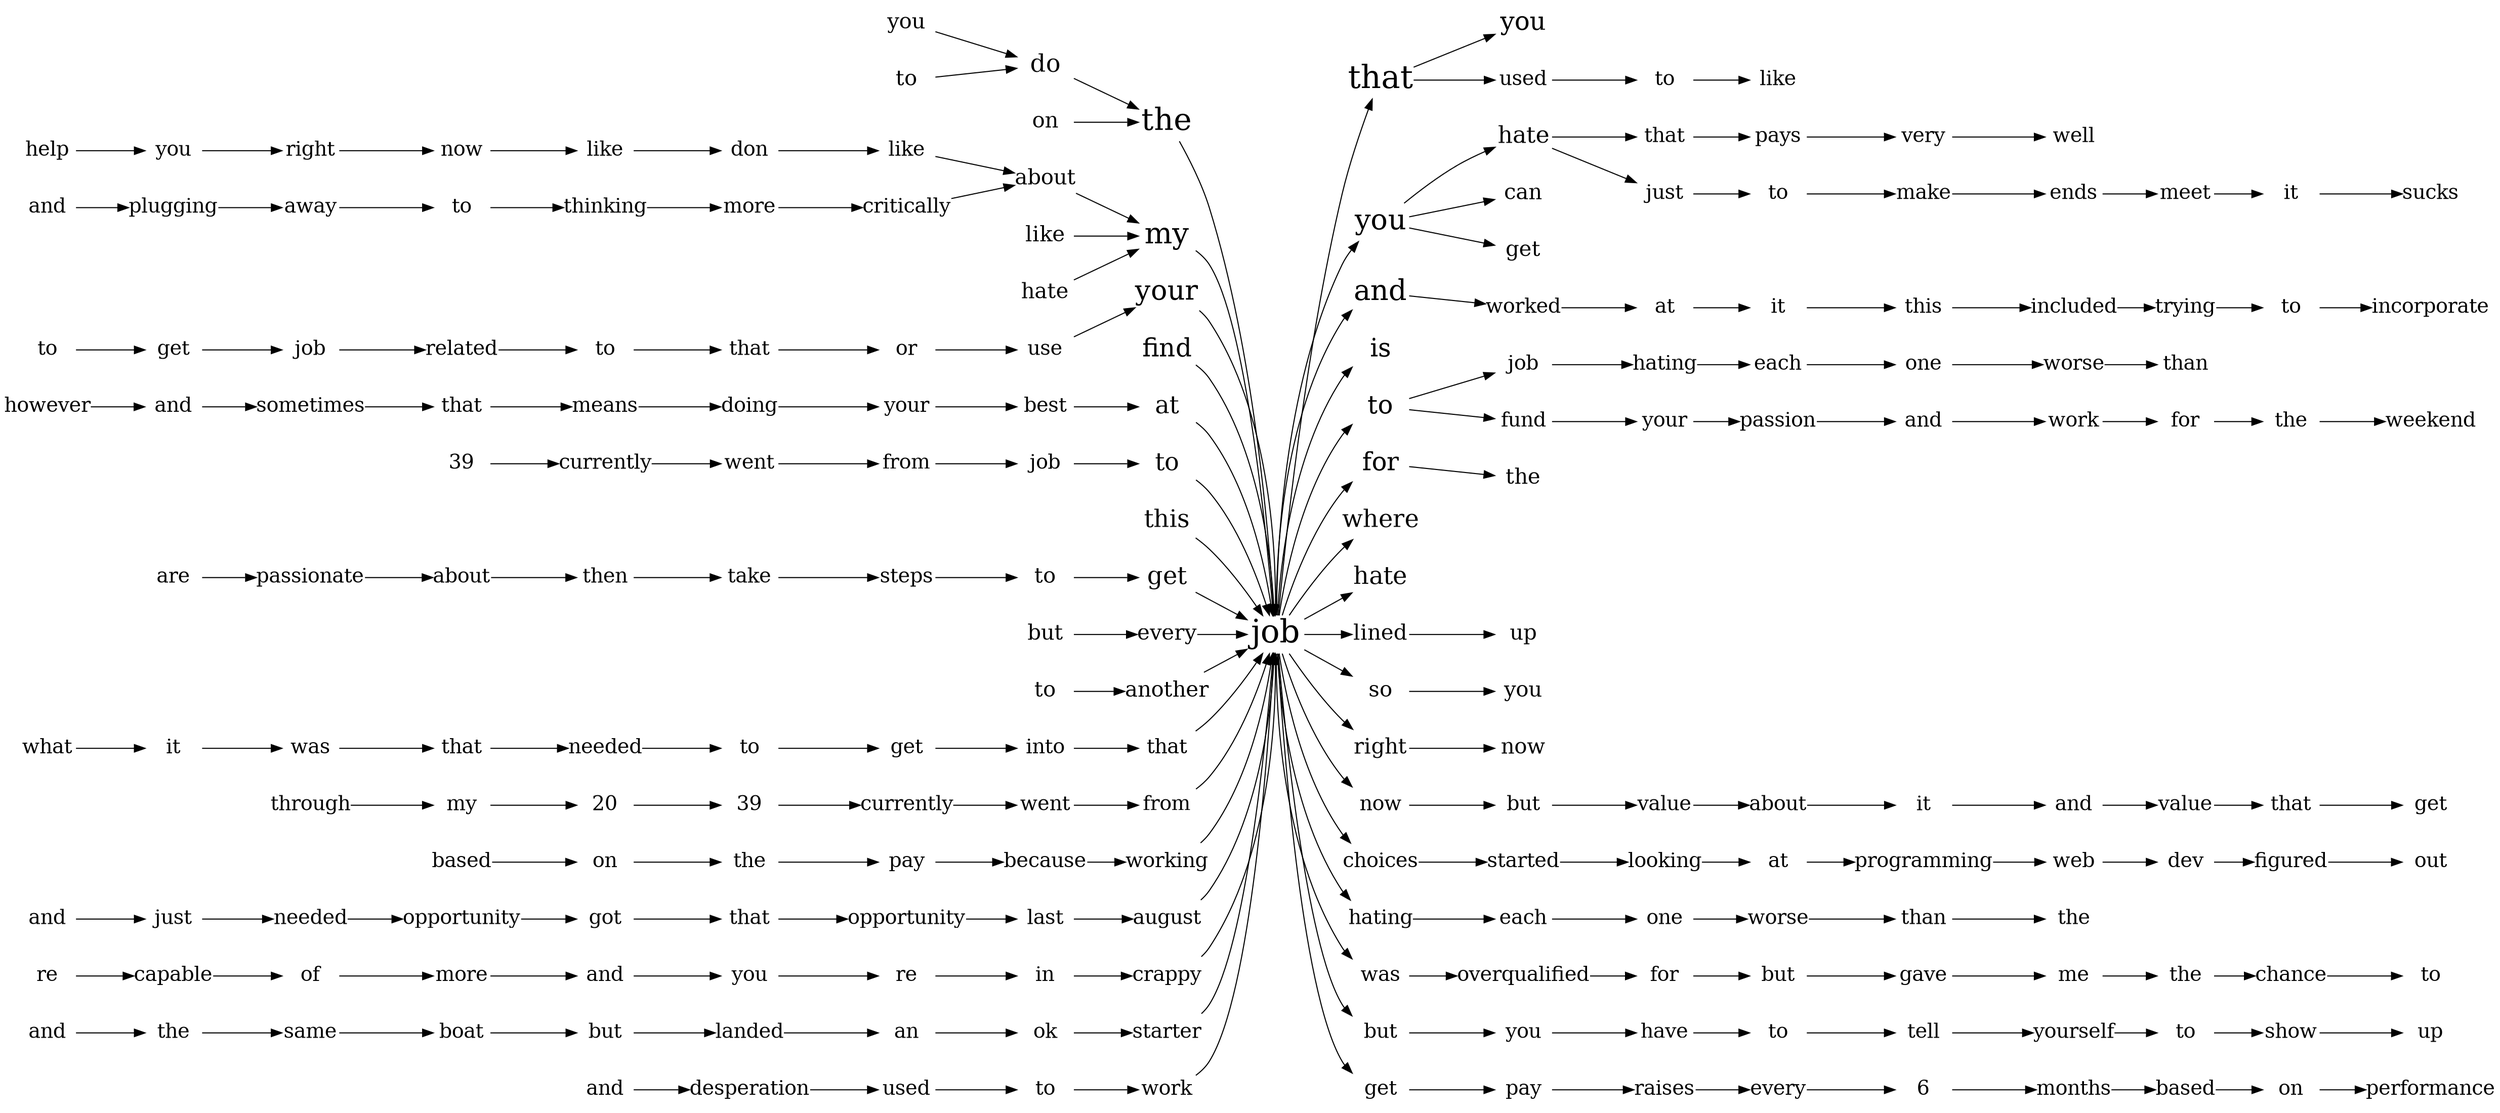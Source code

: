 digraph job {
	graph [rankdir=LR]
	node [margin=0 shape=plaintext]
	job [label=job fontsize=30]
	"the-bwd-the" [label=the fontsize=29]
	"do-bwd-the-do" [label=do fontsize=23]
	"you-bwd-the-do-you" [label=you fontsize=20]
	"you-bwd-the-do-you" -> "do-bwd-the-do"
	"to-bwd-the-do-to" [label=to fontsize=20]
	"to-bwd-the-do-to" -> "do-bwd-the-do"
	"do-bwd-the-do" -> "the-bwd-the"
	"on-bwd-the-on" [label=on fontsize=20]
	"on-bwd-the-on" -> "the-bwd-the"
	"the-bwd-the" -> job
	"my-bwd-my" [label=my fontsize=28]
	"about-bwd-my-about" [label=about fontsize=20]
	"like-bwd-my-about-like" [label=like fontsize=19]
	"don-bwd-my-about-like-don" [label=don fontsize=19]
	"like-bwd-my-about-like-don-like" [label=like fontsize=19]
	"now-bwd-my-about-like-don-like-now" [label=now fontsize=19]
	"right-bwd-my-about-like-don-like-now-right" [label=right fontsize=19]
	"you-bwd-my-about-like-don-like-now-right-you" [label=you fontsize=19]
	"help-bwd-my-about-like-don-like-now-right-you-help" [label=help fontsize=19]
	"help-bwd-my-about-like-don-like-now-right-you-help" -> "you-bwd-my-about-like-don-like-now-right-you"
	"you-bwd-my-about-like-don-like-now-right-you" -> "right-bwd-my-about-like-don-like-now-right"
	"right-bwd-my-about-like-don-like-now-right" -> "now-bwd-my-about-like-don-like-now"
	"now-bwd-my-about-like-don-like-now" -> "like-bwd-my-about-like-don-like"
	"like-bwd-my-about-like-don-like" -> "don-bwd-my-about-like-don"
	"don-bwd-my-about-like-don" -> "like-bwd-my-about-like"
	"like-bwd-my-about-like" -> "about-bwd-my-about"
	"critically-bwd-my-about-critically" [label=critically fontsize=19]
	"more-bwd-my-about-critically-more" [label=more fontsize=19]
	"thinking-bwd-my-about-critically-more-thinking" [label=thinking fontsize=19]
	"to-bwd-my-about-critically-more-thinking-to" [label=to fontsize=19]
	"away-bwd-my-about-critically-more-thinking-to-away" [label=away fontsize=19]
	"plugging-bwd-my-about-critically-more-thinking-to-away-plugging" [label=plugging fontsize=19]
	"and-bwd-my-about-critically-more-thinking-to-away-plugging-and" [label=and fontsize=19]
	"and-bwd-my-about-critically-more-thinking-to-away-plugging-and" -> "plugging-bwd-my-about-critically-more-thinking-to-away-plugging"
	"plugging-bwd-my-about-critically-more-thinking-to-away-plugging" -> "away-bwd-my-about-critically-more-thinking-to-away"
	"away-bwd-my-about-critically-more-thinking-to-away" -> "to-bwd-my-about-critically-more-thinking-to"
	"to-bwd-my-about-critically-more-thinking-to" -> "thinking-bwd-my-about-critically-more-thinking"
	"thinking-bwd-my-about-critically-more-thinking" -> "more-bwd-my-about-critically-more"
	"more-bwd-my-about-critically-more" -> "critically-bwd-my-about-critically"
	"critically-bwd-my-about-critically" -> "about-bwd-my-about"
	"about-bwd-my-about" -> "my-bwd-my"
	"like-bwd-my-like" [label=like fontsize=20]
	"like-bwd-my-like" -> "my-bwd-my"
	"hate-bwd-my-hate" [label=hate fontsize=20]
	"hate-bwd-my-hate" -> "my-bwd-my"
	"my-bwd-my" -> job
	"your-bwd-your" [label=your fontsize=26]
	"use-bwd-your-use" [label=use fontsize=19]
	"or-bwd-your-use-or" [label=or fontsize=19]
	"that-bwd-your-use-or-that" [label=that fontsize=19]
	"to-bwd-your-use-or-that-to" [label=to fontsize=19]
	"related-bwd-your-use-or-that-to-related" [label=related fontsize=19]
	"job-bwd-your-use-or-that-to-related-job" [label=job fontsize=19]
	"get-bwd-your-use-or-that-to-related-job-get" [label=get fontsize=19]
	"to-bwd-your-use-or-that-to-related-job-get-to" [label=to fontsize=19]
	"to-bwd-your-use-or-that-to-related-job-get-to" -> "get-bwd-your-use-or-that-to-related-job-get"
	"get-bwd-your-use-or-that-to-related-job-get" -> "job-bwd-your-use-or-that-to-related-job"
	"job-bwd-your-use-or-that-to-related-job" -> "related-bwd-your-use-or-that-to-related"
	"related-bwd-your-use-or-that-to-related" -> "to-bwd-your-use-or-that-to"
	"to-bwd-your-use-or-that-to" -> "that-bwd-your-use-or-that"
	"that-bwd-your-use-or-that" -> "or-bwd-your-use-or"
	"or-bwd-your-use-or" -> "use-bwd-your-use"
	"use-bwd-your-use" -> "your-bwd-your"
	"your-bwd-your" -> job
	"find-bwd-find" [label=find fontsize=24]
	"find-bwd-find" -> job
	"at-bwd-at" [label=at fontsize=23]
	"best-bwd-at-best" [label=best fontsize=19]
	"your-bwd-at-best-your" [label=your fontsize=19]
	"doing-bwd-at-best-your-doing" [label=doing fontsize=19]
	"means-bwd-at-best-your-doing-means" [label=means fontsize=19]
	"that-bwd-at-best-your-doing-means-that" [label=that fontsize=19]
	"sometimes-bwd-at-best-your-doing-means-that-sometimes" [label=sometimes fontsize=19]
	"and-bwd-at-best-your-doing-means-that-sometimes-and" [label=and fontsize=19]
	"however-bwd-at-best-your-doing-means-that-sometimes-and-however" [label=however fontsize=19]
	"however-bwd-at-best-your-doing-means-that-sometimes-and-however" -> "and-bwd-at-best-your-doing-means-that-sometimes-and"
	"and-bwd-at-best-your-doing-means-that-sometimes-and" -> "sometimes-bwd-at-best-your-doing-means-that-sometimes"
	"sometimes-bwd-at-best-your-doing-means-that-sometimes" -> "that-bwd-at-best-your-doing-means-that"
	"that-bwd-at-best-your-doing-means-that" -> "means-bwd-at-best-your-doing-means"
	"means-bwd-at-best-your-doing-means" -> "doing-bwd-at-best-your-doing"
	"doing-bwd-at-best-your-doing" -> "your-bwd-at-best-your"
	"your-bwd-at-best-your" -> "best-bwd-at-best"
	"best-bwd-at-best" -> "at-bwd-at"
	"at-bwd-at" -> job
	"to-bwd-to" [label=to fontsize=23]
	"job-bwd-to-job" [label=job fontsize=19]
	"from-bwd-to-job-from" [label=from fontsize=19]
	"went-bwd-to-job-from-went" [label=went fontsize=19]
	"currently-bwd-to-job-from-went-currently" [label=currently fontsize=19]
	"39-bwd-to-job-from-went-currently-39" [label=39 fontsize=19]
	"39-bwd-to-job-from-went-currently-39" -> "currently-bwd-to-job-from-went-currently"
	"currently-bwd-to-job-from-went-currently" -> "went-bwd-to-job-from-went"
	"went-bwd-to-job-from-went" -> "from-bwd-to-job-from"
	"from-bwd-to-job-from" -> "job-bwd-to-job"
	"job-bwd-to-job" -> "to-bwd-to"
	"to-bwd-to" -> job
	"this-bwd-this" [label=this fontsize=23]
	"this-bwd-this" -> job
	"get-bwd-get" [label=get fontsize=23]
	"to-bwd-get-to" [label=to fontsize=20]
	"steps-bwd-get-to-steps" [label=steps fontsize=19]
	"take-bwd-get-to-steps-take" [label=take fontsize=19]
	"then-bwd-get-to-steps-take-then" [label=then fontsize=19]
	"about-bwd-get-to-steps-take-then-about" [label=about fontsize=19]
	"passionate-bwd-get-to-steps-take-then-about-passionate" [label=passionate fontsize=19]
	"are-bwd-get-to-steps-take-then-about-passionate-are" [label=are fontsize=19]
	"are-bwd-get-to-steps-take-then-about-passionate-are" -> "passionate-bwd-get-to-steps-take-then-about-passionate"
	"passionate-bwd-get-to-steps-take-then-about-passionate" -> "about-bwd-get-to-steps-take-then-about"
	"about-bwd-get-to-steps-take-then-about" -> "then-bwd-get-to-steps-take-then"
	"then-bwd-get-to-steps-take-then" -> "take-bwd-get-to-steps-take"
	"take-bwd-get-to-steps-take" -> "steps-bwd-get-to-steps"
	"steps-bwd-get-to-steps" -> "to-bwd-get-to"
	"to-bwd-get-to" -> "get-bwd-get"
	"get-bwd-get" -> job
	"every-bwd-every" [label=every fontsize=20]
	"but-bwd-every-but" [label=but fontsize=20]
	"but-bwd-every-but" -> "every-bwd-every"
	"every-bwd-every" -> job
	"another-bwd-another" [label=another fontsize=20]
	"to-bwd-another-to" [label=to fontsize=20]
	"to-bwd-another-to" -> "another-bwd-another"
	"another-bwd-another" -> job
	"that-bwd-that" [label=that fontsize=19]
	"into-bwd-that-into" [label=into fontsize=19]
	"get-bwd-that-into-get" [label=get fontsize=19]
	"to-bwd-that-into-get-to" [label=to fontsize=19]
	"needed-bwd-that-into-get-to-needed" [label=needed fontsize=19]
	"that-bwd-that-into-get-to-needed-that" [label=that fontsize=19]
	"was-bwd-that-into-get-to-needed-that-was" [label=was fontsize=19]
	"it-bwd-that-into-get-to-needed-that-was-it" [label=it fontsize=19]
	"what-bwd-that-into-get-to-needed-that-was-it-what" [label=what fontsize=19]
	"what-bwd-that-into-get-to-needed-that-was-it-what" -> "it-bwd-that-into-get-to-needed-that-was-it"
	"it-bwd-that-into-get-to-needed-that-was-it" -> "was-bwd-that-into-get-to-needed-that-was"
	"was-bwd-that-into-get-to-needed-that-was" -> "that-bwd-that-into-get-to-needed-that"
	"that-bwd-that-into-get-to-needed-that" -> "needed-bwd-that-into-get-to-needed"
	"needed-bwd-that-into-get-to-needed" -> "to-bwd-that-into-get-to"
	"to-bwd-that-into-get-to" -> "get-bwd-that-into-get"
	"get-bwd-that-into-get" -> "into-bwd-that-into"
	"into-bwd-that-into" -> "that-bwd-that"
	"that-bwd-that" -> job
	"from-bwd-from" [label=from fontsize=19]
	"went-bwd-from-went" [label=went fontsize=19]
	"currently-bwd-from-went-currently" [label=currently fontsize=19]
	"39-bwd-from-went-currently-39" [label=39 fontsize=19]
	"20-bwd-from-went-currently-39-20" [label=20 fontsize=19]
	"my-bwd-from-went-currently-39-20-my" [label=my fontsize=19]
	"through-bwd-from-went-currently-39-20-my-through" [label=through fontsize=19]
	"through-bwd-from-went-currently-39-20-my-through" -> "my-bwd-from-went-currently-39-20-my"
	"my-bwd-from-went-currently-39-20-my" -> "20-bwd-from-went-currently-39-20"
	"20-bwd-from-went-currently-39-20" -> "39-bwd-from-went-currently-39"
	"39-bwd-from-went-currently-39" -> "currently-bwd-from-went-currently"
	"currently-bwd-from-went-currently" -> "went-bwd-from-went"
	"went-bwd-from-went" -> "from-bwd-from"
	"from-bwd-from" -> job
	"working-bwd-working" [label=working fontsize=19]
	"because-bwd-working-because" [label=because fontsize=19]
	"pay-bwd-working-because-pay" [label=pay fontsize=19]
	"the-bwd-working-because-pay-the" [label=the fontsize=19]
	"on-bwd-working-because-pay-the-on" [label=on fontsize=19]
	"based-bwd-working-because-pay-the-on-based" [label=based fontsize=19]
	"based-bwd-working-because-pay-the-on-based" -> "on-bwd-working-because-pay-the-on"
	"on-bwd-working-because-pay-the-on" -> "the-bwd-working-because-pay-the"
	"the-bwd-working-because-pay-the" -> "pay-bwd-working-because-pay"
	"pay-bwd-working-because-pay" -> "because-bwd-working-because"
	"because-bwd-working-because" -> "working-bwd-working"
	"working-bwd-working" -> job
	"august-bwd-august" [label=august fontsize=19]
	"last-bwd-august-last" [label=last fontsize=19]
	"opportunity-bwd-august-last-opportunity" [label=opportunity fontsize=19]
	"that-bwd-august-last-opportunity-that" [label=that fontsize=19]
	"got-bwd-august-last-opportunity-that-got" [label=got fontsize=19]
	"opportunity-bwd-august-last-opportunity-that-got-opportunity" [label=opportunity fontsize=19]
	"needed-bwd-august-last-opportunity-that-got-opportunity-needed" [label=needed fontsize=19]
	"just-bwd-august-last-opportunity-that-got-opportunity-needed-just" [label=just fontsize=19]
	"and-bwd-august-last-opportunity-that-got-opportunity-needed-just-and" [label=and fontsize=19]
	"and-bwd-august-last-opportunity-that-got-opportunity-needed-just-and" -> "just-bwd-august-last-opportunity-that-got-opportunity-needed-just"
	"just-bwd-august-last-opportunity-that-got-opportunity-needed-just" -> "needed-bwd-august-last-opportunity-that-got-opportunity-needed"
	"needed-bwd-august-last-opportunity-that-got-opportunity-needed" -> "opportunity-bwd-august-last-opportunity-that-got-opportunity"
	"opportunity-bwd-august-last-opportunity-that-got-opportunity" -> "got-bwd-august-last-opportunity-that-got"
	"got-bwd-august-last-opportunity-that-got" -> "that-bwd-august-last-opportunity-that"
	"that-bwd-august-last-opportunity-that" -> "opportunity-bwd-august-last-opportunity"
	"opportunity-bwd-august-last-opportunity" -> "last-bwd-august-last"
	"last-bwd-august-last" -> "august-bwd-august"
	"august-bwd-august" -> job
	"crappy-bwd-crappy" [label=crappy fontsize=19]
	"in-bwd-crappy-in" [label=in fontsize=19]
	"re-bwd-crappy-in-re" [label=re fontsize=19]
	"you-bwd-crappy-in-re-you" [label=you fontsize=19]
	"and-bwd-crappy-in-re-you-and" [label=and fontsize=19]
	"more-bwd-crappy-in-re-you-and-more" [label=more fontsize=19]
	"of-bwd-crappy-in-re-you-and-more-of" [label=of fontsize=19]
	"capable-bwd-crappy-in-re-you-and-more-of-capable" [label=capable fontsize=19]
	"re-bwd-crappy-in-re-you-and-more-of-capable-re" [label=re fontsize=19]
	"re-bwd-crappy-in-re-you-and-more-of-capable-re" -> "capable-bwd-crappy-in-re-you-and-more-of-capable"
	"capable-bwd-crappy-in-re-you-and-more-of-capable" -> "of-bwd-crappy-in-re-you-and-more-of"
	"of-bwd-crappy-in-re-you-and-more-of" -> "more-bwd-crappy-in-re-you-and-more"
	"more-bwd-crappy-in-re-you-and-more" -> "and-bwd-crappy-in-re-you-and"
	"and-bwd-crappy-in-re-you-and" -> "you-bwd-crappy-in-re-you"
	"you-bwd-crappy-in-re-you" -> "re-bwd-crappy-in-re"
	"re-bwd-crappy-in-re" -> "in-bwd-crappy-in"
	"in-bwd-crappy-in" -> "crappy-bwd-crappy"
	"crappy-bwd-crappy" -> job
	"starter-bwd-starter" [label=starter fontsize=19]
	"ok-bwd-starter-ok" [label=ok fontsize=19]
	"an-bwd-starter-ok-an" [label=an fontsize=19]
	"landed-bwd-starter-ok-an-landed" [label=landed fontsize=19]
	"but-bwd-starter-ok-an-landed-but" [label=but fontsize=19]
	"boat-bwd-starter-ok-an-landed-but-boat" [label=boat fontsize=19]
	"same-bwd-starter-ok-an-landed-but-boat-same" [label=same fontsize=19]
	"the-bwd-starter-ok-an-landed-but-boat-same-the" [label=the fontsize=19]
	"and-bwd-starter-ok-an-landed-but-boat-same-the-and" [label=and fontsize=19]
	"and-bwd-starter-ok-an-landed-but-boat-same-the-and" -> "the-bwd-starter-ok-an-landed-but-boat-same-the"
	"the-bwd-starter-ok-an-landed-but-boat-same-the" -> "same-bwd-starter-ok-an-landed-but-boat-same"
	"same-bwd-starter-ok-an-landed-but-boat-same" -> "boat-bwd-starter-ok-an-landed-but-boat"
	"boat-bwd-starter-ok-an-landed-but-boat" -> "but-bwd-starter-ok-an-landed-but"
	"but-bwd-starter-ok-an-landed-but" -> "landed-bwd-starter-ok-an-landed"
	"landed-bwd-starter-ok-an-landed" -> "an-bwd-starter-ok-an"
	"an-bwd-starter-ok-an" -> "ok-bwd-starter-ok"
	"ok-bwd-starter-ok" -> "starter-bwd-starter"
	"starter-bwd-starter" -> job
	"work-bwd-work" [label=work fontsize=19]
	"to-bwd-work-to" [label=to fontsize=19]
	"used-bwd-work-to-used" [label=used fontsize=19]
	"desperation-bwd-work-to-used-desperation" [label=desperation fontsize=19]
	"and-bwd-work-to-used-desperation-and" [label=and fontsize=19]
	"and-bwd-work-to-used-desperation-and" -> "desperation-bwd-work-to-used-desperation"
	"desperation-bwd-work-to-used-desperation" -> "used-bwd-work-to-used"
	"used-bwd-work-to-used" -> "to-bwd-work-to"
	"to-bwd-work-to" -> "work-bwd-work"
	"work-bwd-work" -> job
	"that-fwd-that" [label=that fontsize=30]
	"you-fwd-that-you" [label=you fontsize=24]
	"that-fwd-that" -> "you-fwd-that-you"
	"used-fwd-that-used" [label=used fontsize=19]
	"to-fwd-that-used-to" [label=to fontsize=19]
	"like-fwd-that-used-to-like" [label=like fontsize=19]
	"to-fwd-that-used-to" -> "like-fwd-that-used-to-like"
	"used-fwd-that-used" -> "to-fwd-that-used-to"
	"that-fwd-that" -> "used-fwd-that-used"
	job -> "that-fwd-that"
	"you-fwd-you" [label=you fontsize=27]
	"hate-fwd-you-hate" [label=hate fontsize=22]
	"that-fwd-you-hate-that" [label=that fontsize=19]
	"pays-fwd-you-hate-that-pays" [label=pays fontsize=19]
	"very-fwd-you-hate-that-pays-very" [label=very fontsize=19]
	"well-fwd-you-hate-that-pays-very-well" [label=well fontsize=19]
	"very-fwd-you-hate-that-pays-very" -> "well-fwd-you-hate-that-pays-very-well"
	"pays-fwd-you-hate-that-pays" -> "very-fwd-you-hate-that-pays-very"
	"that-fwd-you-hate-that" -> "pays-fwd-you-hate-that-pays"
	"hate-fwd-you-hate" -> "that-fwd-you-hate-that"
	"just-fwd-you-hate-just" [label=just fontsize=19]
	"to-fwd-you-hate-just-to" [label=to fontsize=19]
	"make-fwd-you-hate-just-to-make" [label=make fontsize=19]
	"ends-fwd-you-hate-just-to-make-ends" [label=ends fontsize=19]
	"meet-fwd-you-hate-just-to-make-ends-meet" [label=meet fontsize=19]
	"it-fwd-you-hate-just-to-make-ends-meet-it" [label=it fontsize=19]
	"sucks-fwd-you-hate-just-to-make-ends-meet-it-sucks" [label=sucks fontsize=19]
	"it-fwd-you-hate-just-to-make-ends-meet-it" -> "sucks-fwd-you-hate-just-to-make-ends-meet-it-sucks"
	"meet-fwd-you-hate-just-to-make-ends-meet" -> "it-fwd-you-hate-just-to-make-ends-meet-it"
	"ends-fwd-you-hate-just-to-make-ends" -> "meet-fwd-you-hate-just-to-make-ends-meet"
	"make-fwd-you-hate-just-to-make" -> "ends-fwd-you-hate-just-to-make-ends"
	"to-fwd-you-hate-just-to" -> "make-fwd-you-hate-just-to-make"
	"just-fwd-you-hate-just" -> "to-fwd-you-hate-just-to"
	"hate-fwd-you-hate" -> "just-fwd-you-hate-just"
	"you-fwd-you" -> "hate-fwd-you-hate"
	"can-fwd-you-can" [label=can fontsize=20]
	"you-fwd-you" -> "can-fwd-you-can"
	"get-fwd-you-get" [label=get fontsize=20]
	"you-fwd-you" -> "get-fwd-you-get"
	job -> "you-fwd-you"
	"and-fwd-and" [label=and fontsize=27]
	"worked-fwd-and-worked" [label=worked fontsize=19]
	"at-fwd-and-worked-at" [label=at fontsize=19]
	"it-fwd-and-worked-at-it" [label=it fontsize=19]
	"this-fwd-and-worked-at-it-this" [label=this fontsize=19]
	"included-fwd-and-worked-at-it-this-included" [label=included fontsize=19]
	"trying-fwd-and-worked-at-it-this-included-trying" [label=trying fontsize=19]
	"to-fwd-and-worked-at-it-this-included-trying-to" [label=to fontsize=19]
	"incorporate-fwd-and-worked-at-it-this-included-trying-to-incorporate" [label=incorporate fontsize=19]
	"to-fwd-and-worked-at-it-this-included-trying-to" -> "incorporate-fwd-and-worked-at-it-this-included-trying-to-incorporate"
	"trying-fwd-and-worked-at-it-this-included-trying" -> "to-fwd-and-worked-at-it-this-included-trying-to"
	"included-fwd-and-worked-at-it-this-included" -> "trying-fwd-and-worked-at-it-this-included-trying"
	"this-fwd-and-worked-at-it-this" -> "included-fwd-and-worked-at-it-this-included"
	"it-fwd-and-worked-at-it" -> "this-fwd-and-worked-at-it-this"
	"at-fwd-and-worked-at" -> "it-fwd-and-worked-at-it"
	"worked-fwd-and-worked" -> "at-fwd-and-worked-at"
	"and-fwd-and" -> "worked-fwd-and-worked"
	job -> "and-fwd-and"
	"is-fwd-is" [label=is fontsize=24]
	job -> "is-fwd-is"
	"to-fwd-to" [label=to fontsize=24]
	"job-fwd-to-job" [label=job fontsize=19]
	"hating-fwd-to-job-hating" [label=hating fontsize=19]
	"each-fwd-to-job-hating-each" [label=each fontsize=19]
	"one-fwd-to-job-hating-each-one" [label=one fontsize=19]
	"worse-fwd-to-job-hating-each-one-worse" [label=worse fontsize=19]
	"than-fwd-to-job-hating-each-one-worse-than" [label=than fontsize=19]
	"worse-fwd-to-job-hating-each-one-worse" -> "than-fwd-to-job-hating-each-one-worse-than"
	"one-fwd-to-job-hating-each-one" -> "worse-fwd-to-job-hating-each-one-worse"
	"each-fwd-to-job-hating-each" -> "one-fwd-to-job-hating-each-one"
	"hating-fwd-to-job-hating" -> "each-fwd-to-job-hating-each"
	"job-fwd-to-job" -> "hating-fwd-to-job-hating"
	"to-fwd-to" -> "job-fwd-to-job"
	"fund-fwd-to-fund" [label=fund fontsize=19]
	"your-fwd-to-fund-your" [label=your fontsize=19]
	"passion-fwd-to-fund-your-passion" [label=passion fontsize=19]
	"and-fwd-to-fund-your-passion-and" [label=and fontsize=19]
	"work-fwd-to-fund-your-passion-and-work" [label=work fontsize=19]
	"for-fwd-to-fund-your-passion-and-work-for" [label=for fontsize=19]
	"the-fwd-to-fund-your-passion-and-work-for-the" [label=the fontsize=19]
	"weekend-fwd-to-fund-your-passion-and-work-for-the-weekend" [label=weekend fontsize=19]
	"the-fwd-to-fund-your-passion-and-work-for-the" -> "weekend-fwd-to-fund-your-passion-and-work-for-the-weekend"
	"for-fwd-to-fund-your-passion-and-work-for" -> "the-fwd-to-fund-your-passion-and-work-for-the"
	"work-fwd-to-fund-your-passion-and-work" -> "for-fwd-to-fund-your-passion-and-work-for"
	"and-fwd-to-fund-your-passion-and" -> "work-fwd-to-fund-your-passion-and-work"
	"passion-fwd-to-fund-your-passion" -> "and-fwd-to-fund-your-passion-and"
	"your-fwd-to-fund-your" -> "passion-fwd-to-fund-your-passion"
	"fund-fwd-to-fund" -> "your-fwd-to-fund-your"
	"to-fwd-to" -> "fund-fwd-to-fund"
	job -> "to-fwd-to"
	"for-fwd-for" [label=for fontsize=24]
	"the-fwd-for-the" [label=the fontsize=20]
	"for-fwd-for" -> "the-fwd-for-the"
	job -> "for-fwd-for"
	"where-fwd-where" [label=where fontsize=23]
	job -> "where-fwd-where"
	"hate-fwd-hate" [label=hate fontsize=23]
	job -> "hate-fwd-hate"
	"lined-fwd-lined" [label=lined fontsize=20]
	"up-fwd-lined-up" [label=up fontsize=20]
	"lined-fwd-lined" -> "up-fwd-lined-up"
	job -> "lined-fwd-lined"
	"so-fwd-so" [label=so fontsize=20]
	"you-fwd-so-you" [label=you fontsize=20]
	"so-fwd-so" -> "you-fwd-so-you"
	job -> "so-fwd-so"
	"right-fwd-right" [label=right fontsize=20]
	"now-fwd-right-now" [label=now fontsize=20]
	"right-fwd-right" -> "now-fwd-right-now"
	job -> "right-fwd-right"
	"now-fwd-now" [label=now fontsize=19]
	"but-fwd-now-but" [label=but fontsize=19]
	"value-fwd-now-but-value" [label=value fontsize=19]
	"about-fwd-now-but-value-about" [label=about fontsize=19]
	"it-fwd-now-but-value-about-it" [label=it fontsize=19]
	"and-fwd-now-but-value-about-it-and" [label=and fontsize=19]
	"value-fwd-now-but-value-about-it-and-value" [label=value fontsize=19]
	"that-fwd-now-but-value-about-it-and-value-that" [label=that fontsize=19]
	"get-fwd-now-but-value-about-it-and-value-that-get" [label=get fontsize=19]
	"that-fwd-now-but-value-about-it-and-value-that" -> "get-fwd-now-but-value-about-it-and-value-that-get"
	"value-fwd-now-but-value-about-it-and-value" -> "that-fwd-now-but-value-about-it-and-value-that"
	"and-fwd-now-but-value-about-it-and" -> "value-fwd-now-but-value-about-it-and-value"
	"it-fwd-now-but-value-about-it" -> "and-fwd-now-but-value-about-it-and"
	"about-fwd-now-but-value-about" -> "it-fwd-now-but-value-about-it"
	"value-fwd-now-but-value" -> "about-fwd-now-but-value-about"
	"but-fwd-now-but" -> "value-fwd-now-but-value"
	"now-fwd-now" -> "but-fwd-now-but"
	job -> "now-fwd-now"
	"choices-fwd-choices" [label=choices fontsize=19]
	"started-fwd-choices-started" [label=started fontsize=19]
	"looking-fwd-choices-started-looking" [label=looking fontsize=19]
	"at-fwd-choices-started-looking-at" [label=at fontsize=19]
	"programming-fwd-choices-started-looking-at-programming" [label=programming fontsize=19]
	"web-fwd-choices-started-looking-at-programming-web" [label=web fontsize=19]
	"dev-fwd-choices-started-looking-at-programming-web-dev" [label=dev fontsize=19]
	"figured-fwd-choices-started-looking-at-programming-web-dev-figured" [label=figured fontsize=19]
	"out-fwd-choices-started-looking-at-programming-web-dev-figured-out" [label=out fontsize=19]
	"figured-fwd-choices-started-looking-at-programming-web-dev-figured" -> "out-fwd-choices-started-looking-at-programming-web-dev-figured-out"
	"dev-fwd-choices-started-looking-at-programming-web-dev" -> "figured-fwd-choices-started-looking-at-programming-web-dev-figured"
	"web-fwd-choices-started-looking-at-programming-web" -> "dev-fwd-choices-started-looking-at-programming-web-dev"
	"programming-fwd-choices-started-looking-at-programming" -> "web-fwd-choices-started-looking-at-programming-web"
	"at-fwd-choices-started-looking-at" -> "programming-fwd-choices-started-looking-at-programming"
	"looking-fwd-choices-started-looking" -> "at-fwd-choices-started-looking-at"
	"started-fwd-choices-started" -> "looking-fwd-choices-started-looking"
	"choices-fwd-choices" -> "started-fwd-choices-started"
	job -> "choices-fwd-choices"
	"hating-fwd-hating" [label=hating fontsize=19]
	"each-fwd-hating-each" [label=each fontsize=19]
	"one-fwd-hating-each-one" [label=one fontsize=19]
	"worse-fwd-hating-each-one-worse" [label=worse fontsize=19]
	"than-fwd-hating-each-one-worse-than" [label=than fontsize=19]
	"the-fwd-hating-each-one-worse-than-the" [label=the fontsize=19]
	"than-fwd-hating-each-one-worse-than" -> "the-fwd-hating-each-one-worse-than-the"
	"worse-fwd-hating-each-one-worse" -> "than-fwd-hating-each-one-worse-than"
	"one-fwd-hating-each-one" -> "worse-fwd-hating-each-one-worse"
	"each-fwd-hating-each" -> "one-fwd-hating-each-one"
	"hating-fwd-hating" -> "each-fwd-hating-each"
	job -> "hating-fwd-hating"
	"was-fwd-was" [label=was fontsize=19]
	"overqualified-fwd-was-overqualified" [label=overqualified fontsize=19]
	"for-fwd-was-overqualified-for" [label=for fontsize=19]
	"but-fwd-was-overqualified-for-but" [label=but fontsize=19]
	"gave-fwd-was-overqualified-for-but-gave" [label=gave fontsize=19]
	"me-fwd-was-overqualified-for-but-gave-me" [label=me fontsize=19]
	"the-fwd-was-overqualified-for-but-gave-me-the" [label=the fontsize=19]
	"chance-fwd-was-overqualified-for-but-gave-me-the-chance" [label=chance fontsize=19]
	"to-fwd-was-overqualified-for-but-gave-me-the-chance-to" [label=to fontsize=19]
	"chance-fwd-was-overqualified-for-but-gave-me-the-chance" -> "to-fwd-was-overqualified-for-but-gave-me-the-chance-to"
	"the-fwd-was-overqualified-for-but-gave-me-the" -> "chance-fwd-was-overqualified-for-but-gave-me-the-chance"
	"me-fwd-was-overqualified-for-but-gave-me" -> "the-fwd-was-overqualified-for-but-gave-me-the"
	"gave-fwd-was-overqualified-for-but-gave" -> "me-fwd-was-overqualified-for-but-gave-me"
	"but-fwd-was-overqualified-for-but" -> "gave-fwd-was-overqualified-for-but-gave"
	"for-fwd-was-overqualified-for" -> "but-fwd-was-overqualified-for-but"
	"overqualified-fwd-was-overqualified" -> "for-fwd-was-overqualified-for"
	"was-fwd-was" -> "overqualified-fwd-was-overqualified"
	job -> "was-fwd-was"
	"but-fwd-but" [label=but fontsize=19]
	"you-fwd-but-you" [label=you fontsize=19]
	"have-fwd-but-you-have" [label=have fontsize=19]
	"to-fwd-but-you-have-to" [label=to fontsize=19]
	"tell-fwd-but-you-have-to-tell" [label=tell fontsize=19]
	"yourself-fwd-but-you-have-to-tell-yourself" [label=yourself fontsize=19]
	"to-fwd-but-you-have-to-tell-yourself-to" [label=to fontsize=19]
	"show-fwd-but-you-have-to-tell-yourself-to-show" [label=show fontsize=19]
	"up-fwd-but-you-have-to-tell-yourself-to-show-up" [label=up fontsize=19]
	"show-fwd-but-you-have-to-tell-yourself-to-show" -> "up-fwd-but-you-have-to-tell-yourself-to-show-up"
	"to-fwd-but-you-have-to-tell-yourself-to" -> "show-fwd-but-you-have-to-tell-yourself-to-show"
	"yourself-fwd-but-you-have-to-tell-yourself" -> "to-fwd-but-you-have-to-tell-yourself-to"
	"tell-fwd-but-you-have-to-tell" -> "yourself-fwd-but-you-have-to-tell-yourself"
	"to-fwd-but-you-have-to" -> "tell-fwd-but-you-have-to-tell"
	"have-fwd-but-you-have" -> "to-fwd-but-you-have-to"
	"you-fwd-but-you" -> "have-fwd-but-you-have"
	"but-fwd-but" -> "you-fwd-but-you"
	job -> "but-fwd-but"
	"get-fwd-get" [label=get fontsize=19]
	"pay-fwd-get-pay" [label=pay fontsize=19]
	"raises-fwd-get-pay-raises" [label=raises fontsize=19]
	"every-fwd-get-pay-raises-every" [label=every fontsize=19]
	"6-fwd-get-pay-raises-every-6" [label=6 fontsize=19]
	"months-fwd-get-pay-raises-every-6-months" [label=months fontsize=19]
	"based-fwd-get-pay-raises-every-6-months-based" [label=based fontsize=19]
	"on-fwd-get-pay-raises-every-6-months-based-on" [label=on fontsize=19]
	"performance-fwd-get-pay-raises-every-6-months-based-on-performance" [label=performance fontsize=19]
	"on-fwd-get-pay-raises-every-6-months-based-on" -> "performance-fwd-get-pay-raises-every-6-months-based-on-performance"
	"based-fwd-get-pay-raises-every-6-months-based" -> "on-fwd-get-pay-raises-every-6-months-based-on"
	"months-fwd-get-pay-raises-every-6-months" -> "based-fwd-get-pay-raises-every-6-months-based"
	"6-fwd-get-pay-raises-every-6" -> "months-fwd-get-pay-raises-every-6-months"
	"every-fwd-get-pay-raises-every" -> "6-fwd-get-pay-raises-every-6"
	"raises-fwd-get-pay-raises" -> "every-fwd-get-pay-raises-every"
	"pay-fwd-get-pay" -> "raises-fwd-get-pay-raises"
	"get-fwd-get" -> "pay-fwd-get-pay"
	job -> "get-fwd-get"
}

